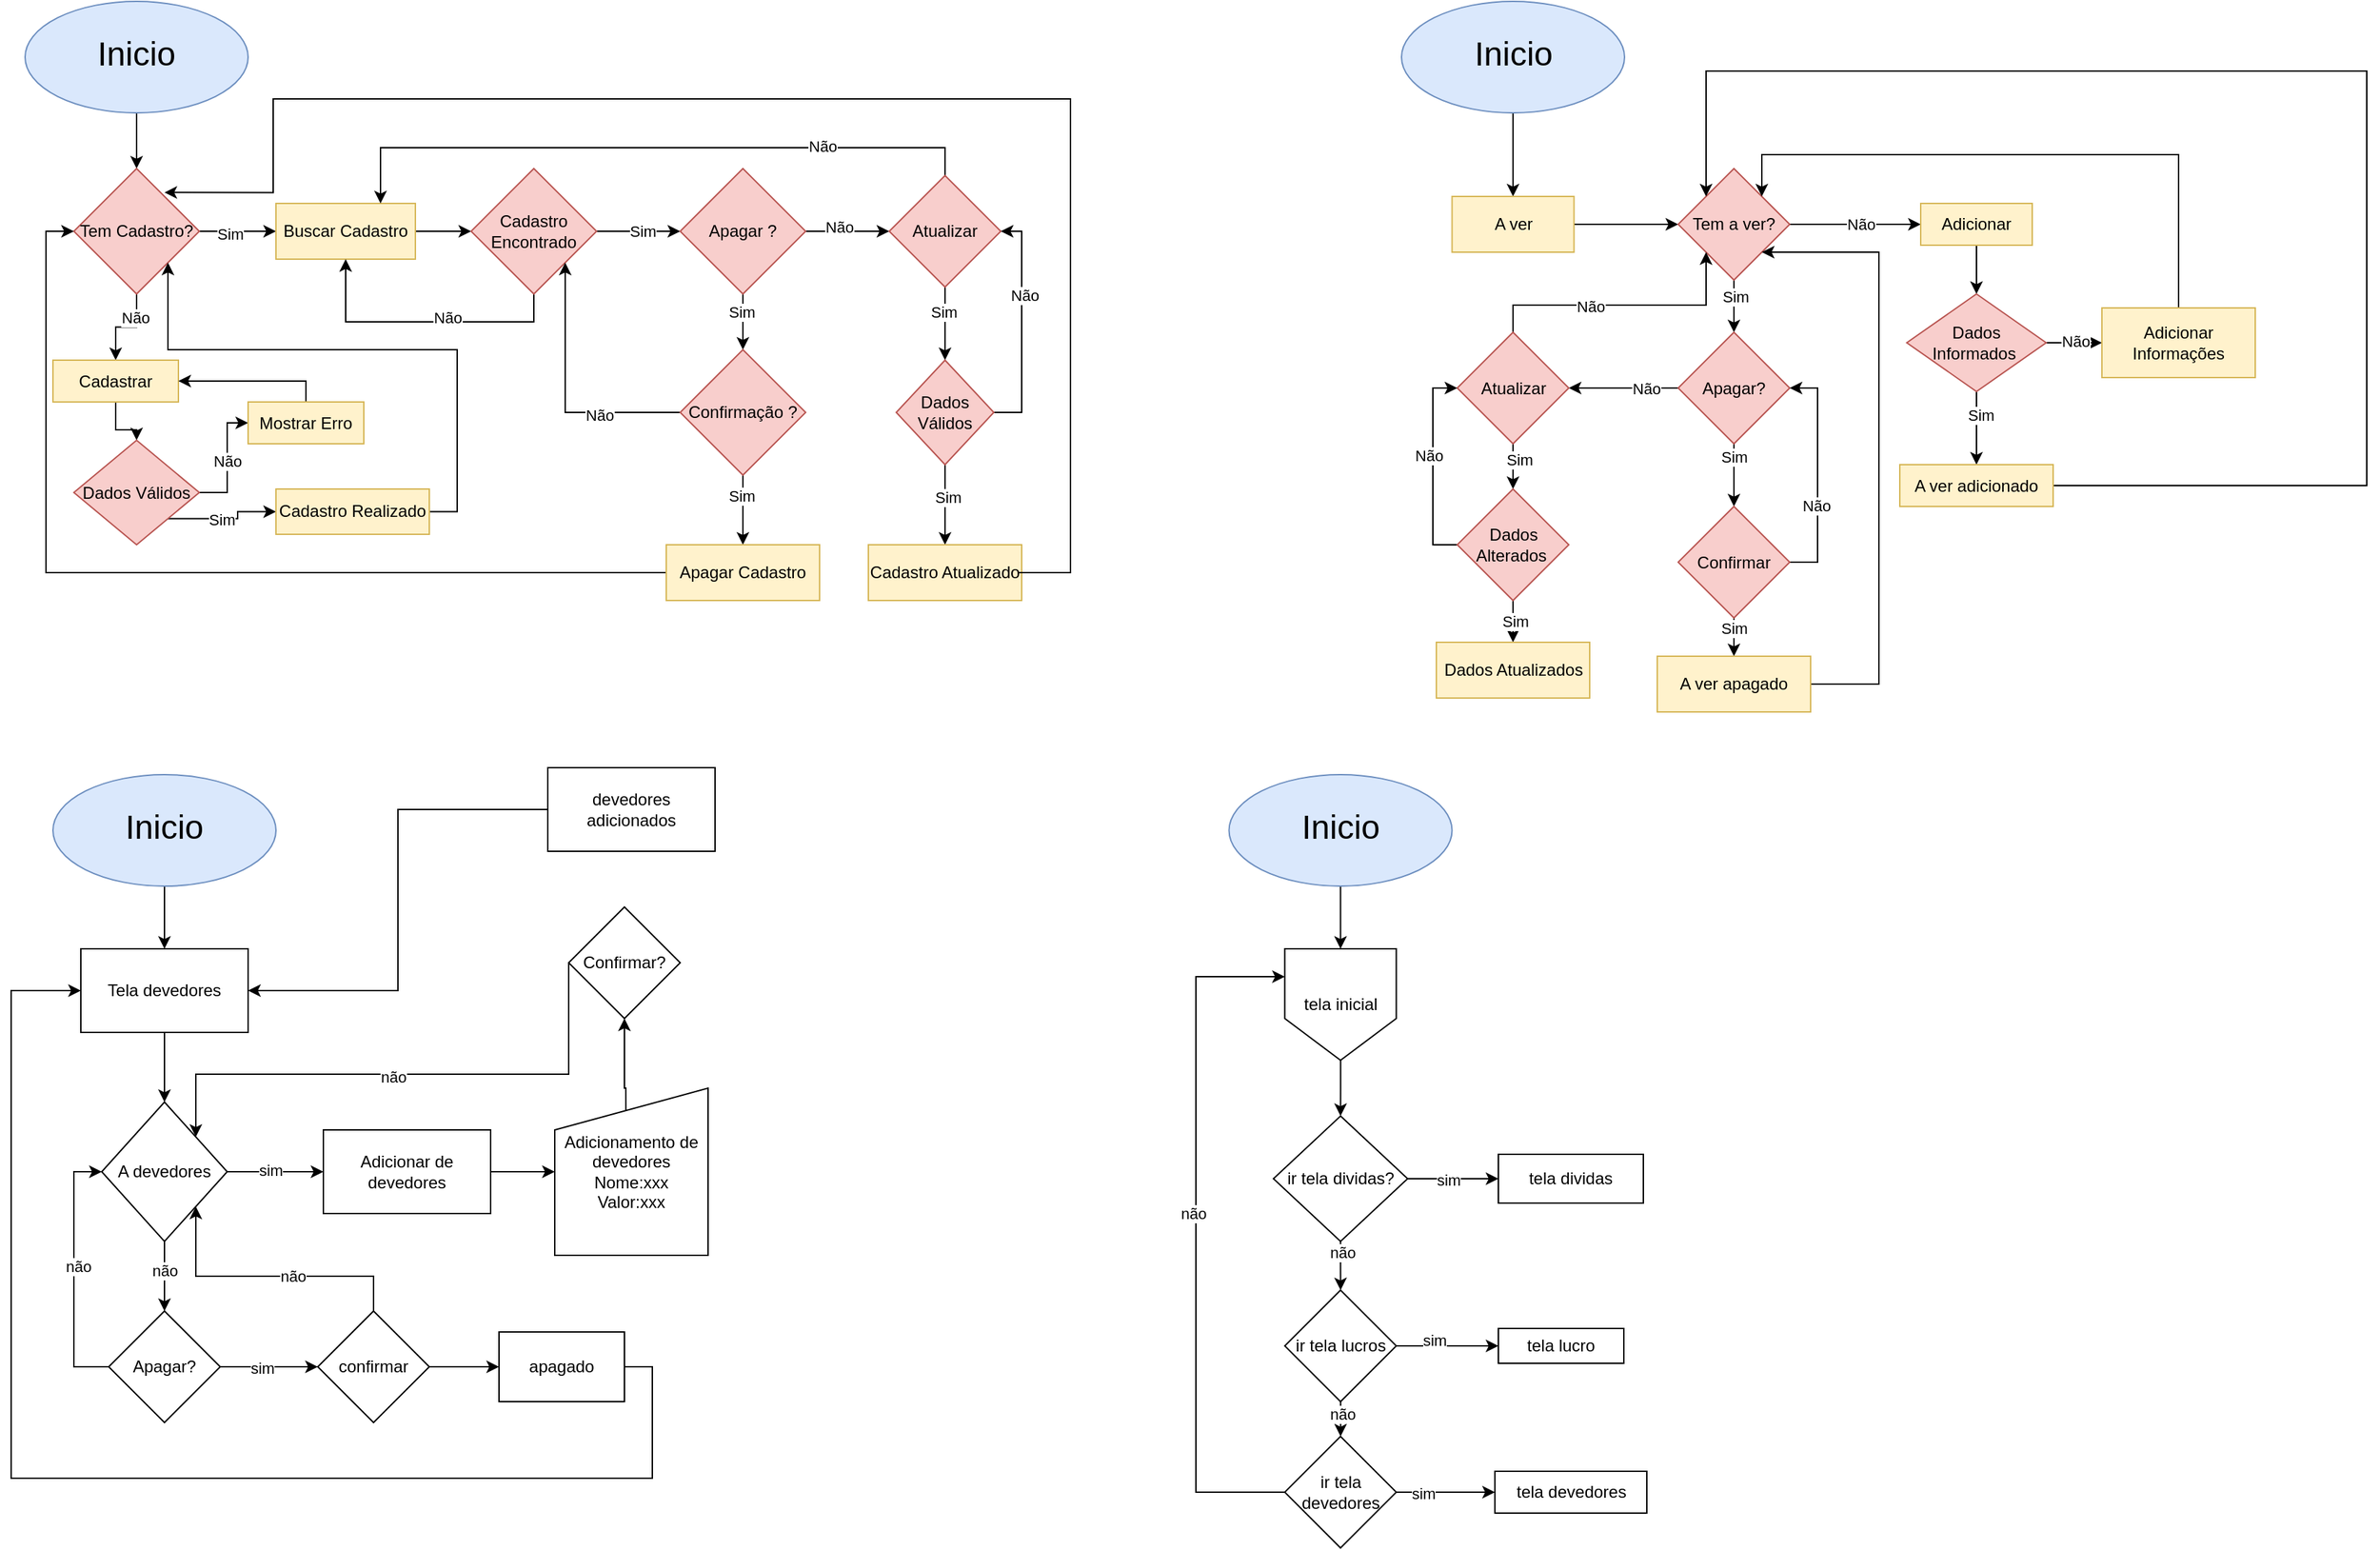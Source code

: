 <mxfile version="24.4.8" type="device">
  <diagram name="Página-1" id="eIcwM6y3nVCfFhU9Hw5B">
    <mxGraphModel dx="4097" dy="2234" grid="1" gridSize="10" guides="1" tooltips="1" connect="1" arrows="1" fold="1" page="1" pageScale="1" pageWidth="827" pageHeight="1169" math="0" shadow="0">
      <root>
        <mxCell id="0" />
        <mxCell id="1" parent="0" />
        <mxCell id="jbpUpNnj0OBjCdrGYFh4-3" style="edgeStyle=orthogonalEdgeStyle;rounded=0;orthogonalLoop=1;jettySize=auto;html=1;entryX=0.5;entryY=0;entryDx=0;entryDy=0;" parent="1" source="jbpUpNnj0OBjCdrGYFh4-1" target="jbpUpNnj0OBjCdrGYFh4-2" edge="1">
          <mxGeometry relative="1" as="geometry" />
        </mxCell>
        <mxCell id="jbpUpNnj0OBjCdrGYFh4-1" value="&lt;p style=&quot;line-height: 120%;&quot;&gt;&lt;font style=&quot;font-size: 24px;&quot;&gt;Inicio&lt;/font&gt;&lt;/p&gt;" style="ellipse;whiteSpace=wrap;html=1;fillColor=#dae8fc;strokeColor=#6c8ebf;" parent="1" vertex="1">
          <mxGeometry x="80" y="30" width="160" height="80" as="geometry" />
        </mxCell>
        <mxCell id="oIk4ae65bNm2ih2-KjFR-5" style="edgeStyle=orthogonalEdgeStyle;rounded=0;orthogonalLoop=1;jettySize=auto;html=1;entryX=0;entryY=0.5;entryDx=0;entryDy=0;" parent="1" source="jbpUpNnj0OBjCdrGYFh4-2" target="oIk4ae65bNm2ih2-KjFR-2" edge="1">
          <mxGeometry relative="1" as="geometry" />
        </mxCell>
        <mxCell id="oIk4ae65bNm2ih2-KjFR-45" value="Sim" style="edgeLabel;html=1;align=center;verticalAlign=middle;resizable=0;points=[];" parent="oIk4ae65bNm2ih2-KjFR-5" vertex="1" connectable="0">
          <mxGeometry x="-0.2" y="-2" relative="1" as="geometry">
            <mxPoint as="offset" />
          </mxGeometry>
        </mxCell>
        <mxCell id="oIk4ae65bNm2ih2-KjFR-63" style="edgeStyle=orthogonalEdgeStyle;rounded=0;orthogonalLoop=1;jettySize=auto;html=1;exitX=0.5;exitY=1;exitDx=0;exitDy=0;" parent="1" source="jbpUpNnj0OBjCdrGYFh4-2" target="oIk4ae65bNm2ih2-KjFR-41" edge="1">
          <mxGeometry relative="1" as="geometry" />
        </mxCell>
        <mxCell id="oIk4ae65bNm2ih2-KjFR-64" value="Não" style="edgeLabel;html=1;align=center;verticalAlign=middle;resizable=0;points=[];" parent="oIk4ae65bNm2ih2-KjFR-63" vertex="1" connectable="0">
          <mxGeometry x="-0.479" y="-1" relative="1" as="geometry">
            <mxPoint as="offset" />
          </mxGeometry>
        </mxCell>
        <mxCell id="jbpUpNnj0OBjCdrGYFh4-2" value="Tem Cadastro?" style="rhombus;whiteSpace=wrap;html=1;fillColor=#f8cecc;strokeColor=#b85450;" parent="1" vertex="1">
          <mxGeometry x="115" y="150" width="90" height="90" as="geometry" />
        </mxCell>
        <mxCell id="oIk4ae65bNm2ih2-KjFR-6" style="edgeStyle=orthogonalEdgeStyle;rounded=0;orthogonalLoop=1;jettySize=auto;html=1;exitX=1;exitY=0.5;exitDx=0;exitDy=0;entryX=0;entryY=0.5;entryDx=0;entryDy=0;" parent="1" source="oIk4ae65bNm2ih2-KjFR-2" target="oIk4ae65bNm2ih2-KjFR-4" edge="1">
          <mxGeometry relative="1" as="geometry" />
        </mxCell>
        <mxCell id="oIk4ae65bNm2ih2-KjFR-2" value="Buscar Cadastro" style="rounded=0;whiteSpace=wrap;html=1;fillColor=#fff2cc;strokeColor=#d6b656;" parent="1" vertex="1">
          <mxGeometry x="260" y="175" width="100" height="40" as="geometry" />
        </mxCell>
        <mxCell id="oIk4ae65bNm2ih2-KjFR-7" style="edgeStyle=orthogonalEdgeStyle;rounded=0;orthogonalLoop=1;jettySize=auto;html=1;exitX=0.5;exitY=1;exitDx=0;exitDy=0;entryX=0.5;entryY=1;entryDx=0;entryDy=0;" parent="1" source="oIk4ae65bNm2ih2-KjFR-4" target="oIk4ae65bNm2ih2-KjFR-2" edge="1">
          <mxGeometry relative="1" as="geometry" />
        </mxCell>
        <mxCell id="oIk4ae65bNm2ih2-KjFR-8" value="Não" style="edgeLabel;html=1;align=center;verticalAlign=middle;resizable=0;points=[];" parent="oIk4ae65bNm2ih2-KjFR-7" vertex="1" connectable="0">
          <mxGeometry x="-0.182" y="-3" relative="1" as="geometry">
            <mxPoint as="offset" />
          </mxGeometry>
        </mxCell>
        <mxCell id="oIk4ae65bNm2ih2-KjFR-10" style="edgeStyle=orthogonalEdgeStyle;rounded=0;orthogonalLoop=1;jettySize=auto;html=1;exitX=1;exitY=0.5;exitDx=0;exitDy=0;entryX=0;entryY=0.5;entryDx=0;entryDy=0;" parent="1" source="oIk4ae65bNm2ih2-KjFR-4" target="oIk4ae65bNm2ih2-KjFR-9" edge="1">
          <mxGeometry relative="1" as="geometry" />
        </mxCell>
        <mxCell id="oIk4ae65bNm2ih2-KjFR-11" value="Sim" style="edgeLabel;html=1;align=center;verticalAlign=middle;resizable=0;points=[];" parent="oIk4ae65bNm2ih2-KjFR-10" vertex="1" connectable="0">
          <mxGeometry x="0.087" relative="1" as="geometry">
            <mxPoint as="offset" />
          </mxGeometry>
        </mxCell>
        <mxCell id="oIk4ae65bNm2ih2-KjFR-4" value="Cadastro Encontrado" style="rhombus;whiteSpace=wrap;html=1;fillColor=#f8cecc;strokeColor=#b85450;" parent="1" vertex="1">
          <mxGeometry x="400" y="150" width="90" height="90" as="geometry" />
        </mxCell>
        <mxCell id="oIk4ae65bNm2ih2-KjFR-13" style="edgeStyle=orthogonalEdgeStyle;rounded=0;orthogonalLoop=1;jettySize=auto;html=1;exitX=0.5;exitY=1;exitDx=0;exitDy=0;entryX=0.5;entryY=0;entryDx=0;entryDy=0;" parent="1" source="oIk4ae65bNm2ih2-KjFR-9" target="oIk4ae65bNm2ih2-KjFR-12" edge="1">
          <mxGeometry relative="1" as="geometry" />
        </mxCell>
        <mxCell id="oIk4ae65bNm2ih2-KjFR-14" value="Sim" style="edgeLabel;html=1;align=center;verticalAlign=middle;resizable=0;points=[];" parent="oIk4ae65bNm2ih2-KjFR-13" vertex="1" connectable="0">
          <mxGeometry x="-0.379" y="-1" relative="1" as="geometry">
            <mxPoint as="offset" />
          </mxGeometry>
        </mxCell>
        <mxCell id="oIk4ae65bNm2ih2-KjFR-23" style="edgeStyle=orthogonalEdgeStyle;rounded=0;orthogonalLoop=1;jettySize=auto;html=1;exitX=1;exitY=0.5;exitDx=0;exitDy=0;entryX=0;entryY=0.5;entryDx=0;entryDy=0;" parent="1" source="oIk4ae65bNm2ih2-KjFR-9" target="oIk4ae65bNm2ih2-KjFR-22" edge="1">
          <mxGeometry relative="1" as="geometry" />
        </mxCell>
        <mxCell id="oIk4ae65bNm2ih2-KjFR-24" value="Não" style="edgeLabel;html=1;align=center;verticalAlign=middle;resizable=0;points=[];" parent="oIk4ae65bNm2ih2-KjFR-23" vertex="1" connectable="0">
          <mxGeometry x="-0.221" y="3" relative="1" as="geometry">
            <mxPoint as="offset" />
          </mxGeometry>
        </mxCell>
        <mxCell id="oIk4ae65bNm2ih2-KjFR-9" value="Apagar ?" style="rhombus;whiteSpace=wrap;html=1;fillColor=#f8cecc;strokeColor=#b85450;" parent="1" vertex="1">
          <mxGeometry x="550" y="150" width="90" height="90" as="geometry" />
        </mxCell>
        <mxCell id="oIk4ae65bNm2ih2-KjFR-18" style="edgeStyle=orthogonalEdgeStyle;rounded=0;orthogonalLoop=1;jettySize=auto;html=1;exitX=0.5;exitY=1;exitDx=0;exitDy=0;entryX=0.5;entryY=0;entryDx=0;entryDy=0;" parent="1" source="oIk4ae65bNm2ih2-KjFR-12" target="oIk4ae65bNm2ih2-KjFR-15" edge="1">
          <mxGeometry relative="1" as="geometry" />
        </mxCell>
        <mxCell id="oIk4ae65bNm2ih2-KjFR-19" value="Sim" style="edgeLabel;html=1;align=center;verticalAlign=middle;resizable=0;points=[];" parent="oIk4ae65bNm2ih2-KjFR-18" vertex="1" connectable="0">
          <mxGeometry x="-0.425" y="-1" relative="1" as="geometry">
            <mxPoint as="offset" />
          </mxGeometry>
        </mxCell>
        <mxCell id="oIk4ae65bNm2ih2-KjFR-47" style="edgeStyle=orthogonalEdgeStyle;rounded=0;orthogonalLoop=1;jettySize=auto;html=1;entryX=1;entryY=1;entryDx=0;entryDy=0;" parent="1" source="oIk4ae65bNm2ih2-KjFR-12" target="oIk4ae65bNm2ih2-KjFR-4" edge="1">
          <mxGeometry relative="1" as="geometry" />
        </mxCell>
        <mxCell id="oIk4ae65bNm2ih2-KjFR-48" value="Não" style="edgeLabel;html=1;align=center;verticalAlign=middle;resizable=0;points=[];" parent="oIk4ae65bNm2ih2-KjFR-47" vertex="1" connectable="0">
          <mxGeometry x="-0.385" y="2" relative="1" as="geometry">
            <mxPoint as="offset" />
          </mxGeometry>
        </mxCell>
        <mxCell id="oIk4ae65bNm2ih2-KjFR-12" value="Confirmação ?" style="rhombus;whiteSpace=wrap;html=1;fillColor=#f8cecc;strokeColor=#b85450;" parent="1" vertex="1">
          <mxGeometry x="550" y="280" width="90" height="90" as="geometry" />
        </mxCell>
        <mxCell id="oIk4ae65bNm2ih2-KjFR-20" style="edgeStyle=orthogonalEdgeStyle;rounded=0;orthogonalLoop=1;jettySize=auto;html=1;entryX=0;entryY=0.5;entryDx=0;entryDy=0;" parent="1" source="oIk4ae65bNm2ih2-KjFR-15" target="jbpUpNnj0OBjCdrGYFh4-2" edge="1">
          <mxGeometry relative="1" as="geometry" />
        </mxCell>
        <mxCell id="oIk4ae65bNm2ih2-KjFR-15" value="Apagar Cadastro" style="rounded=0;whiteSpace=wrap;html=1;fillColor=#fff2cc;strokeColor=#d6b656;" parent="1" vertex="1">
          <mxGeometry x="540" y="420" width="110" height="40" as="geometry" />
        </mxCell>
        <mxCell id="oIk4ae65bNm2ih2-KjFR-26" style="edgeStyle=orthogonalEdgeStyle;rounded=0;orthogonalLoop=1;jettySize=auto;html=1;entryX=0.5;entryY=0;entryDx=0;entryDy=0;" parent="1" source="oIk4ae65bNm2ih2-KjFR-22" target="oIk4ae65bNm2ih2-KjFR-25" edge="1">
          <mxGeometry relative="1" as="geometry" />
        </mxCell>
        <mxCell id="oIk4ae65bNm2ih2-KjFR-27" value="Sim" style="edgeLabel;html=1;align=center;verticalAlign=middle;resizable=0;points=[];" parent="oIk4ae65bNm2ih2-KjFR-26" vertex="1" connectable="0">
          <mxGeometry x="-0.329" y="-1" relative="1" as="geometry">
            <mxPoint as="offset" />
          </mxGeometry>
        </mxCell>
        <mxCell id="oIk4ae65bNm2ih2-KjFR-37" style="edgeStyle=orthogonalEdgeStyle;rounded=0;orthogonalLoop=1;jettySize=auto;html=1;exitX=0.5;exitY=0;exitDx=0;exitDy=0;entryX=0.75;entryY=0;entryDx=0;entryDy=0;" parent="1" source="oIk4ae65bNm2ih2-KjFR-22" target="oIk4ae65bNm2ih2-KjFR-2" edge="1">
          <mxGeometry relative="1" as="geometry" />
        </mxCell>
        <mxCell id="oIk4ae65bNm2ih2-KjFR-38" value="Não" style="edgeLabel;html=1;align=center;verticalAlign=middle;resizable=0;points=[];" parent="oIk4ae65bNm2ih2-KjFR-37" vertex="1" connectable="0">
          <mxGeometry x="-0.534" y="-1" relative="1" as="geometry">
            <mxPoint as="offset" />
          </mxGeometry>
        </mxCell>
        <mxCell id="oIk4ae65bNm2ih2-KjFR-22" value="Atualizar" style="rhombus;whiteSpace=wrap;html=1;fillColor=#f8cecc;strokeColor=#b85450;" parent="1" vertex="1">
          <mxGeometry x="700" y="155" width="80" height="80" as="geometry" />
        </mxCell>
        <mxCell id="oIk4ae65bNm2ih2-KjFR-35" style="edgeStyle=orthogonalEdgeStyle;rounded=0;orthogonalLoop=1;jettySize=auto;html=1;exitX=1;exitY=0.5;exitDx=0;exitDy=0;entryX=1;entryY=0.5;entryDx=0;entryDy=0;" parent="1" source="oIk4ae65bNm2ih2-KjFR-25" target="oIk4ae65bNm2ih2-KjFR-22" edge="1">
          <mxGeometry relative="1" as="geometry" />
        </mxCell>
        <mxCell id="oIk4ae65bNm2ih2-KjFR-36" value="Não" style="edgeLabel;html=1;align=center;verticalAlign=middle;resizable=0;points=[];" parent="oIk4ae65bNm2ih2-KjFR-35" vertex="1" connectable="0">
          <mxGeometry x="0.263" y="-2" relative="1" as="geometry">
            <mxPoint as="offset" />
          </mxGeometry>
        </mxCell>
        <mxCell id="oIk4ae65bNm2ih2-KjFR-39" style="edgeStyle=orthogonalEdgeStyle;rounded=0;orthogonalLoop=1;jettySize=auto;html=1;exitX=0.5;exitY=1;exitDx=0;exitDy=0;entryX=0.5;entryY=0;entryDx=0;entryDy=0;" parent="1" source="oIk4ae65bNm2ih2-KjFR-25" target="oIk4ae65bNm2ih2-KjFR-34" edge="1">
          <mxGeometry relative="1" as="geometry" />
        </mxCell>
        <mxCell id="oIk4ae65bNm2ih2-KjFR-40" value="Sim" style="edgeLabel;html=1;align=center;verticalAlign=middle;resizable=0;points=[];" parent="oIk4ae65bNm2ih2-KjFR-39" vertex="1" connectable="0">
          <mxGeometry x="-0.175" y="2" relative="1" as="geometry">
            <mxPoint as="offset" />
          </mxGeometry>
        </mxCell>
        <mxCell id="oIk4ae65bNm2ih2-KjFR-25" value="Dados Válidos" style="rhombus;whiteSpace=wrap;html=1;fillColor=#f8cecc;strokeColor=#b85450;" parent="1" vertex="1">
          <mxGeometry x="705" y="287.5" width="70" height="75" as="geometry" />
        </mxCell>
        <mxCell id="oIk4ae65bNm2ih2-KjFR-34" value="Cadastro Atualizado" style="rounded=0;whiteSpace=wrap;html=1;fillColor=#fff2cc;strokeColor=#d6b656;" parent="1" vertex="1">
          <mxGeometry x="685" y="420" width="110" height="40" as="geometry" />
        </mxCell>
        <mxCell id="oIk4ae65bNm2ih2-KjFR-53" style="edgeStyle=orthogonalEdgeStyle;rounded=0;orthogonalLoop=1;jettySize=auto;html=1;entryX=0.5;entryY=0;entryDx=0;entryDy=0;" parent="1" source="oIk4ae65bNm2ih2-KjFR-41" target="oIk4ae65bNm2ih2-KjFR-51" edge="1">
          <mxGeometry relative="1" as="geometry" />
        </mxCell>
        <mxCell id="oIk4ae65bNm2ih2-KjFR-41" value="Cadastrar" style="rounded=0;whiteSpace=wrap;html=1;fillColor=#fff2cc;strokeColor=#d6b656;" parent="1" vertex="1">
          <mxGeometry x="100" y="287.5" width="90" height="30" as="geometry" />
        </mxCell>
        <mxCell id="oIk4ae65bNm2ih2-KjFR-50" style="edgeStyle=orthogonalEdgeStyle;rounded=0;orthogonalLoop=1;jettySize=auto;html=1;entryX=0.749;entryY=0.191;entryDx=0;entryDy=0;entryPerimeter=0;" parent="1" edge="1">
          <mxGeometry relative="1" as="geometry">
            <mxPoint x="792.59" y="439.996" as="sourcePoint" />
            <mxPoint x="180.0" y="167.18" as="targetPoint" />
            <Array as="points">
              <mxPoint x="830" y="440" />
              <mxPoint x="830" y="100" />
              <mxPoint x="258" y="100" />
              <mxPoint x="258" y="167" />
            </Array>
          </mxGeometry>
        </mxCell>
        <mxCell id="oIk4ae65bNm2ih2-KjFR-54" style="edgeStyle=orthogonalEdgeStyle;rounded=0;orthogonalLoop=1;jettySize=auto;html=1;entryX=0;entryY=0.5;entryDx=0;entryDy=0;" parent="1" source="oIk4ae65bNm2ih2-KjFR-51" target="oIk4ae65bNm2ih2-KjFR-52" edge="1">
          <mxGeometry relative="1" as="geometry" />
        </mxCell>
        <mxCell id="oIk4ae65bNm2ih2-KjFR-57" value="Não" style="edgeLabel;html=1;align=center;verticalAlign=middle;resizable=0;points=[];" parent="oIk4ae65bNm2ih2-KjFR-54" vertex="1" connectable="0">
          <mxGeometry x="0.004" relative="1" as="geometry">
            <mxPoint as="offset" />
          </mxGeometry>
        </mxCell>
        <mxCell id="oIk4ae65bNm2ih2-KjFR-60" style="edgeStyle=orthogonalEdgeStyle;rounded=0;orthogonalLoop=1;jettySize=auto;html=1;exitX=1;exitY=1;exitDx=0;exitDy=0;entryX=0;entryY=0.5;entryDx=0;entryDy=0;" parent="1" source="oIk4ae65bNm2ih2-KjFR-51" target="oIk4ae65bNm2ih2-KjFR-58" edge="1">
          <mxGeometry relative="1" as="geometry" />
        </mxCell>
        <mxCell id="oIk4ae65bNm2ih2-KjFR-62" value="Sim" style="edgeLabel;html=1;align=center;verticalAlign=middle;resizable=0;points=[];" parent="oIk4ae65bNm2ih2-KjFR-60" vertex="1" connectable="0">
          <mxGeometry x="-0.078" relative="1" as="geometry">
            <mxPoint as="offset" />
          </mxGeometry>
        </mxCell>
        <mxCell id="oIk4ae65bNm2ih2-KjFR-51" value="Dados Válidos" style="rhombus;whiteSpace=wrap;html=1;fillColor=#f8cecc;strokeColor=#b85450;" parent="1" vertex="1">
          <mxGeometry x="115" y="345" width="90" height="75" as="geometry" />
        </mxCell>
        <mxCell id="oIk4ae65bNm2ih2-KjFR-55" style="edgeStyle=orthogonalEdgeStyle;rounded=0;orthogonalLoop=1;jettySize=auto;html=1;entryX=1;entryY=0.5;entryDx=0;entryDy=0;" parent="1" source="oIk4ae65bNm2ih2-KjFR-52" target="oIk4ae65bNm2ih2-KjFR-41" edge="1">
          <mxGeometry relative="1" as="geometry">
            <Array as="points">
              <mxPoint x="282" y="303" />
            </Array>
          </mxGeometry>
        </mxCell>
        <mxCell id="oIk4ae65bNm2ih2-KjFR-52" value="Mostrar Erro" style="rounded=0;whiteSpace=wrap;html=1;fillColor=#fff2cc;strokeColor=#d6b656;" parent="1" vertex="1">
          <mxGeometry x="240" y="317.5" width="83" height="30" as="geometry" />
        </mxCell>
        <mxCell id="oIk4ae65bNm2ih2-KjFR-61" style="edgeStyle=orthogonalEdgeStyle;rounded=0;orthogonalLoop=1;jettySize=auto;html=1;exitX=1;exitY=0.5;exitDx=0;exitDy=0;entryX=1;entryY=1;entryDx=0;entryDy=0;" parent="1" source="oIk4ae65bNm2ih2-KjFR-58" target="jbpUpNnj0OBjCdrGYFh4-2" edge="1">
          <mxGeometry relative="1" as="geometry">
            <Array as="points">
              <mxPoint x="390" y="396" />
              <mxPoint x="390" y="280" />
              <mxPoint x="183" y="280" />
            </Array>
          </mxGeometry>
        </mxCell>
        <mxCell id="oIk4ae65bNm2ih2-KjFR-58" value="Cadastro Realizado" style="rounded=0;whiteSpace=wrap;html=1;fillColor=#fff2cc;strokeColor=#d6b656;" parent="1" vertex="1">
          <mxGeometry x="260" y="380" width="110" height="32.5" as="geometry" />
        </mxCell>
        <mxCell id="oIk4ae65bNm2ih2-KjFR-67" style="edgeStyle=orthogonalEdgeStyle;rounded=0;orthogonalLoop=1;jettySize=auto;html=1;entryX=0.5;entryY=0;entryDx=0;entryDy=0;" parent="1" source="oIk4ae65bNm2ih2-KjFR-65" target="oIk4ae65bNm2ih2-KjFR-141" edge="1">
          <mxGeometry relative="1" as="geometry">
            <mxPoint x="1147.5" y="140" as="targetPoint" />
          </mxGeometry>
        </mxCell>
        <mxCell id="oIk4ae65bNm2ih2-KjFR-65" value="&lt;p style=&quot;line-height: 120%;&quot;&gt;&lt;font style=&quot;font-size: 24px;&quot;&gt;Inicio&lt;/font&gt;&lt;/p&gt;" style="ellipse;whiteSpace=wrap;html=1;fillColor=#dae8fc;strokeColor=#6c8ebf;" parent="1" vertex="1">
          <mxGeometry x="1067.5" y="30" width="160" height="80" as="geometry" />
        </mxCell>
        <mxCell id="oIk4ae65bNm2ih2-KjFR-105" style="edgeStyle=orthogonalEdgeStyle;rounded=0;orthogonalLoop=1;jettySize=auto;html=1;exitX=1;exitY=0.5;exitDx=0;exitDy=0;entryX=0;entryY=0.5;entryDx=0;entryDy=0;" parent="1" source="oIk4ae65bNm2ih2-KjFR-141" target="oIk4ae65bNm2ih2-KjFR-104" edge="1">
          <mxGeometry relative="1" as="geometry">
            <mxPoint x="1195" y="190" as="sourcePoint" />
          </mxGeometry>
        </mxCell>
        <mxCell id="oIk4ae65bNm2ih2-KjFR-77" style="edgeStyle=orthogonalEdgeStyle;rounded=0;orthogonalLoop=1;jettySize=auto;html=1;exitX=0.5;exitY=1;exitDx=0;exitDy=0;entryX=0.5;entryY=0;entryDx=0;entryDy=0;" parent="1" edge="1">
          <mxGeometry relative="1" as="geometry">
            <mxPoint x="1306" y="235.0" as="sourcePoint" />
          </mxGeometry>
        </mxCell>
        <mxCell id="oIk4ae65bNm2ih2-KjFR-83" style="edgeStyle=orthogonalEdgeStyle;rounded=0;orthogonalLoop=1;jettySize=auto;html=1;exitX=0.5;exitY=1;exitDx=0;exitDy=0;entryX=0.5;entryY=0;entryDx=0;entryDy=0;" parent="1" edge="1">
          <mxGeometry relative="1" as="geometry">
            <mxPoint x="1306" y="365.0" as="sourcePoint" />
          </mxGeometry>
        </mxCell>
        <mxCell id="oIk4ae65bNm2ih2-KjFR-100" style="edgeStyle=orthogonalEdgeStyle;rounded=0;orthogonalLoop=1;jettySize=auto;html=1;entryX=0;entryY=0.5;entryDx=0;entryDy=0;" parent="1" edge="1">
          <mxGeometry relative="1" as="geometry">
            <mxPoint x="1490" y="105" as="targetPoint" />
          </mxGeometry>
        </mxCell>
        <mxCell id="oIk4ae65bNm2ih2-KjFR-107" style="edgeStyle=orthogonalEdgeStyle;rounded=0;orthogonalLoop=1;jettySize=auto;html=1;entryX=0;entryY=0.5;entryDx=0;entryDy=0;" parent="1" source="oIk4ae65bNm2ih2-KjFR-104" target="oIk4ae65bNm2ih2-KjFR-110" edge="1">
          <mxGeometry relative="1" as="geometry">
            <mxPoint x="1480" y="70" as="targetPoint" />
          </mxGeometry>
        </mxCell>
        <mxCell id="oIk4ae65bNm2ih2-KjFR-108" value="Não" style="edgeLabel;html=1;align=center;verticalAlign=middle;resizable=0;points=[];" parent="oIk4ae65bNm2ih2-KjFR-107" vertex="1" connectable="0">
          <mxGeometry x="0.086" relative="1" as="geometry">
            <mxPoint as="offset" />
          </mxGeometry>
        </mxCell>
        <mxCell id="oIk4ae65bNm2ih2-KjFR-115" style="edgeStyle=orthogonalEdgeStyle;rounded=0;orthogonalLoop=1;jettySize=auto;html=1;entryX=0.5;entryY=0;entryDx=0;entryDy=0;" parent="1" source="oIk4ae65bNm2ih2-KjFR-104" target="oIk4ae65bNm2ih2-KjFR-114" edge="1">
          <mxGeometry relative="1" as="geometry" />
        </mxCell>
        <mxCell id="oIk4ae65bNm2ih2-KjFR-116" value="Sim" style="edgeLabel;html=1;align=center;verticalAlign=middle;resizable=0;points=[];" parent="oIk4ae65bNm2ih2-KjFR-115" vertex="1" connectable="0">
          <mxGeometry x="-0.442" y="1" relative="1" as="geometry">
            <mxPoint as="offset" />
          </mxGeometry>
        </mxCell>
        <mxCell id="oIk4ae65bNm2ih2-KjFR-104" value="Tem a ver?" style="rhombus;whiteSpace=wrap;html=1;fillColor=#f8cecc;strokeColor=#b85450;" parent="1" vertex="1">
          <mxGeometry x="1266" y="150" width="80" height="80" as="geometry" />
        </mxCell>
        <mxCell id="oIk4ae65bNm2ih2-KjFR-138" style="edgeStyle=orthogonalEdgeStyle;rounded=0;orthogonalLoop=1;jettySize=auto;html=1;entryX=0.5;entryY=0;entryDx=0;entryDy=0;" parent="1" source="oIk4ae65bNm2ih2-KjFR-110" target="oIk4ae65bNm2ih2-KjFR-137" edge="1">
          <mxGeometry relative="1" as="geometry" />
        </mxCell>
        <mxCell id="oIk4ae65bNm2ih2-KjFR-110" value="Adicionar" style="rounded=0;whiteSpace=wrap;html=1;fillColor=#fff2cc;strokeColor=#d6b656;" parent="1" vertex="1">
          <mxGeometry x="1440" y="175" width="80" height="30" as="geometry" />
        </mxCell>
        <mxCell id="oIk4ae65bNm2ih2-KjFR-120" style="edgeStyle=orthogonalEdgeStyle;rounded=0;orthogonalLoop=1;jettySize=auto;html=1;entryX=0.5;entryY=0;entryDx=0;entryDy=0;" parent="1" source="oIk4ae65bNm2ih2-KjFR-114" target="oIk4ae65bNm2ih2-KjFR-119" edge="1">
          <mxGeometry relative="1" as="geometry" />
        </mxCell>
        <mxCell id="oIk4ae65bNm2ih2-KjFR-152" value="Sim" style="edgeLabel;html=1;align=center;verticalAlign=middle;resizable=0;points=[];" parent="oIk4ae65bNm2ih2-KjFR-120" vertex="1" connectable="0">
          <mxGeometry x="-0.61" relative="1" as="geometry">
            <mxPoint as="offset" />
          </mxGeometry>
        </mxCell>
        <mxCell id="oIk4ae65bNm2ih2-KjFR-123" style="edgeStyle=orthogonalEdgeStyle;rounded=0;orthogonalLoop=1;jettySize=auto;html=1;entryX=1;entryY=0.5;entryDx=0;entryDy=0;" parent="1" source="oIk4ae65bNm2ih2-KjFR-114" target="oIk4ae65bNm2ih2-KjFR-122" edge="1">
          <mxGeometry relative="1" as="geometry" />
        </mxCell>
        <mxCell id="oIk4ae65bNm2ih2-KjFR-124" value="Não" style="edgeLabel;html=1;align=center;verticalAlign=middle;resizable=0;points=[];" parent="oIk4ae65bNm2ih2-KjFR-123" vertex="1" connectable="0">
          <mxGeometry x="-0.408" relative="1" as="geometry">
            <mxPoint as="offset" />
          </mxGeometry>
        </mxCell>
        <mxCell id="oIk4ae65bNm2ih2-KjFR-114" value="Apagar?" style="rhombus;whiteSpace=wrap;html=1;fillColor=#f8cecc;strokeColor=#b85450;" parent="1" vertex="1">
          <mxGeometry x="1266" y="267.5" width="80" height="80" as="geometry" />
        </mxCell>
        <mxCell id="oIk4ae65bNm2ih2-KjFR-154" style="edgeStyle=orthogonalEdgeStyle;rounded=0;orthogonalLoop=1;jettySize=auto;html=1;entryX=0.5;entryY=0;entryDx=0;entryDy=0;" parent="1" source="oIk4ae65bNm2ih2-KjFR-119" target="oIk4ae65bNm2ih2-KjFR-153" edge="1">
          <mxGeometry relative="1" as="geometry" />
        </mxCell>
        <mxCell id="oIk4ae65bNm2ih2-KjFR-155" value="Sim" style="edgeLabel;html=1;align=center;verticalAlign=middle;resizable=0;points=[];" parent="oIk4ae65bNm2ih2-KjFR-154" vertex="1" connectable="0">
          <mxGeometry x="-0.718" relative="1" as="geometry">
            <mxPoint as="offset" />
          </mxGeometry>
        </mxCell>
        <mxCell id="oIk4ae65bNm2ih2-KjFR-156" style="edgeStyle=orthogonalEdgeStyle;rounded=0;orthogonalLoop=1;jettySize=auto;html=1;entryX=1;entryY=0.5;entryDx=0;entryDy=0;" parent="1" source="oIk4ae65bNm2ih2-KjFR-119" target="oIk4ae65bNm2ih2-KjFR-114" edge="1">
          <mxGeometry relative="1" as="geometry">
            <Array as="points">
              <mxPoint x="1366" y="433" />
              <mxPoint x="1366" y="308" />
            </Array>
          </mxGeometry>
        </mxCell>
        <mxCell id="oIk4ae65bNm2ih2-KjFR-157" value="Não" style="edgeLabel;html=1;align=center;verticalAlign=middle;resizable=0;points=[];" parent="oIk4ae65bNm2ih2-KjFR-156" vertex="1" connectable="0">
          <mxGeometry x="-0.263" y="1" relative="1" as="geometry">
            <mxPoint as="offset" />
          </mxGeometry>
        </mxCell>
        <mxCell id="oIk4ae65bNm2ih2-KjFR-119" value="Confirmar" style="rhombus;whiteSpace=wrap;html=1;fillColor=#f8cecc;strokeColor=#b85450;" parent="1" vertex="1">
          <mxGeometry x="1266" y="392.5" width="80" height="80" as="geometry" />
        </mxCell>
        <mxCell id="oIk4ae65bNm2ih2-KjFR-128" style="edgeStyle=orthogonalEdgeStyle;rounded=0;orthogonalLoop=1;jettySize=auto;html=1;entryX=0.5;entryY=0;entryDx=0;entryDy=0;" parent="1" source="oIk4ae65bNm2ih2-KjFR-122" target="oIk4ae65bNm2ih2-KjFR-127" edge="1">
          <mxGeometry relative="1" as="geometry" />
        </mxCell>
        <mxCell id="oIk4ae65bNm2ih2-KjFR-129" value="Sim" style="edgeLabel;html=1;align=center;verticalAlign=middle;resizable=0;points=[];" parent="oIk4ae65bNm2ih2-KjFR-128" vertex="1" connectable="0">
          <mxGeometry x="-0.525" y="4" relative="1" as="geometry">
            <mxPoint as="offset" />
          </mxGeometry>
        </mxCell>
        <mxCell id="oIk4ae65bNm2ih2-KjFR-130" style="edgeStyle=orthogonalEdgeStyle;rounded=0;orthogonalLoop=1;jettySize=auto;html=1;exitX=0.5;exitY=0;exitDx=0;exitDy=0;entryX=0;entryY=1;entryDx=0;entryDy=0;" parent="1" source="oIk4ae65bNm2ih2-KjFR-122" target="oIk4ae65bNm2ih2-KjFR-104" edge="1">
          <mxGeometry relative="1" as="geometry">
            <Array as="points">
              <mxPoint x="1148" y="248" />
              <mxPoint x="1286" y="248" />
            </Array>
          </mxGeometry>
        </mxCell>
        <mxCell id="oIk4ae65bNm2ih2-KjFR-131" value="Não" style="edgeLabel;html=1;align=center;verticalAlign=middle;resizable=0;points=[];" parent="oIk4ae65bNm2ih2-KjFR-130" vertex="1" connectable="0">
          <mxGeometry x="-0.239" y="-1" relative="1" as="geometry">
            <mxPoint as="offset" />
          </mxGeometry>
        </mxCell>
        <mxCell id="oIk4ae65bNm2ih2-KjFR-122" value="Atualizar" style="rhombus;whiteSpace=wrap;html=1;fillColor=#f8cecc;strokeColor=#b85450;" parent="1" vertex="1">
          <mxGeometry x="1107.5" y="267.5" width="80" height="80" as="geometry" />
        </mxCell>
        <mxCell id="oIk4ae65bNm2ih2-KjFR-133" style="edgeStyle=orthogonalEdgeStyle;rounded=0;orthogonalLoop=1;jettySize=auto;html=1;entryX=0.5;entryY=0;entryDx=0;entryDy=0;" parent="1" source="oIk4ae65bNm2ih2-KjFR-127" target="oIk4ae65bNm2ih2-KjFR-132" edge="1">
          <mxGeometry relative="1" as="geometry" />
        </mxCell>
        <mxCell id="oIk4ae65bNm2ih2-KjFR-134" value="Sim" style="edgeLabel;html=1;align=center;verticalAlign=middle;resizable=0;points=[];" parent="oIk4ae65bNm2ih2-KjFR-133" vertex="1" connectable="0">
          <mxGeometry x="-0.402" y="1" relative="1" as="geometry">
            <mxPoint as="offset" />
          </mxGeometry>
        </mxCell>
        <mxCell id="oIk4ae65bNm2ih2-KjFR-135" style="edgeStyle=orthogonalEdgeStyle;rounded=0;orthogonalLoop=1;jettySize=auto;html=1;entryX=0;entryY=0.5;entryDx=0;entryDy=0;" parent="1" source="oIk4ae65bNm2ih2-KjFR-127" target="oIk4ae65bNm2ih2-KjFR-122" edge="1">
          <mxGeometry relative="1" as="geometry">
            <Array as="points">
              <mxPoint x="1090" y="420.0" />
              <mxPoint x="1090" y="307" />
            </Array>
          </mxGeometry>
        </mxCell>
        <mxCell id="oIk4ae65bNm2ih2-KjFR-136" value="Não" style="edgeLabel;html=1;align=center;verticalAlign=middle;resizable=0;points=[];" parent="oIk4ae65bNm2ih2-KjFR-135" vertex="1" connectable="0">
          <mxGeometry x="0.11" y="3" relative="1" as="geometry">
            <mxPoint as="offset" />
          </mxGeometry>
        </mxCell>
        <mxCell id="oIk4ae65bNm2ih2-KjFR-127" value="Dados Alterados&amp;nbsp;" style="rhombus;whiteSpace=wrap;html=1;fillColor=#f8cecc;strokeColor=#b85450;" parent="1" vertex="1">
          <mxGeometry x="1107.5" y="380" width="80" height="80" as="geometry" />
        </mxCell>
        <mxCell id="oIk4ae65bNm2ih2-KjFR-132" value="Dados Atualizados" style="rounded=0;whiteSpace=wrap;html=1;fillColor=#fff2cc;strokeColor=#d6b656;" parent="1" vertex="1">
          <mxGeometry x="1092.5" y="490" width="110" height="40" as="geometry" />
        </mxCell>
        <mxCell id="oIk4ae65bNm2ih2-KjFR-143" style="edgeStyle=orthogonalEdgeStyle;rounded=0;orthogonalLoop=1;jettySize=auto;html=1;exitX=0.5;exitY=1;exitDx=0;exitDy=0;entryX=0.5;entryY=0;entryDx=0;entryDy=0;" parent="1" source="oIk4ae65bNm2ih2-KjFR-137" target="oIk4ae65bNm2ih2-KjFR-142" edge="1">
          <mxGeometry relative="1" as="geometry" />
        </mxCell>
        <mxCell id="oIk4ae65bNm2ih2-KjFR-144" value="Sim" style="edgeLabel;html=1;align=center;verticalAlign=middle;resizable=0;points=[];" parent="oIk4ae65bNm2ih2-KjFR-143" vertex="1" connectable="0">
          <mxGeometry x="-0.345" y="3" relative="1" as="geometry">
            <mxPoint as="offset" />
          </mxGeometry>
        </mxCell>
        <mxCell id="oIk4ae65bNm2ih2-KjFR-146" style="edgeStyle=orthogonalEdgeStyle;rounded=0;orthogonalLoop=1;jettySize=auto;html=1;exitX=1;exitY=0.5;exitDx=0;exitDy=0;entryX=0;entryY=0.5;entryDx=0;entryDy=0;" parent="1" source="oIk4ae65bNm2ih2-KjFR-137" target="oIk4ae65bNm2ih2-KjFR-145" edge="1">
          <mxGeometry relative="1" as="geometry" />
        </mxCell>
        <mxCell id="oIk4ae65bNm2ih2-KjFR-150" value="Não" style="edgeLabel;html=1;align=center;verticalAlign=middle;resizable=0;points=[];" parent="oIk4ae65bNm2ih2-KjFR-146" vertex="1" connectable="0">
          <mxGeometry x="0.041" y="1" relative="1" as="geometry">
            <mxPoint as="offset" />
          </mxGeometry>
        </mxCell>
        <mxCell id="oIk4ae65bNm2ih2-KjFR-137" value="Dados Informados&amp;nbsp;" style="rhombus;whiteSpace=wrap;html=1;fillColor=#f8cecc;strokeColor=#b85450;" parent="1" vertex="1">
          <mxGeometry x="1430" y="240" width="100" height="70" as="geometry" />
        </mxCell>
        <mxCell id="oIk4ae65bNm2ih2-KjFR-141" value="A ver" style="rounded=0;whiteSpace=wrap;html=1;fillColor=#fff2cc;strokeColor=#d6b656;" parent="1" vertex="1">
          <mxGeometry x="1103.75" y="170" width="87.5" height="40" as="geometry" />
        </mxCell>
        <mxCell id="oIk4ae65bNm2ih2-KjFR-151" style="edgeStyle=orthogonalEdgeStyle;rounded=0;orthogonalLoop=1;jettySize=auto;html=1;entryX=0;entryY=0;entryDx=0;entryDy=0;" parent="1" source="oIk4ae65bNm2ih2-KjFR-142" target="oIk4ae65bNm2ih2-KjFR-104" edge="1">
          <mxGeometry relative="1" as="geometry">
            <Array as="points">
              <mxPoint x="1760" y="378" />
              <mxPoint x="1760" y="80" />
              <mxPoint x="1286" y="80" />
            </Array>
          </mxGeometry>
        </mxCell>
        <mxCell id="oIk4ae65bNm2ih2-KjFR-142" value="A ver adicionado" style="rounded=0;whiteSpace=wrap;html=1;fillColor=#fff2cc;strokeColor=#d6b656;" parent="1" vertex="1">
          <mxGeometry x="1425" y="362.5" width="110" height="30" as="geometry" />
        </mxCell>
        <mxCell id="oIk4ae65bNm2ih2-KjFR-148" style="edgeStyle=orthogonalEdgeStyle;rounded=0;orthogonalLoop=1;jettySize=auto;html=1;entryX=1;entryY=0;entryDx=0;entryDy=0;" parent="1" source="oIk4ae65bNm2ih2-KjFR-145" target="oIk4ae65bNm2ih2-KjFR-104" edge="1">
          <mxGeometry relative="1" as="geometry">
            <Array as="points">
              <mxPoint x="1625" y="140" />
              <mxPoint x="1326" y="140" />
            </Array>
          </mxGeometry>
        </mxCell>
        <mxCell id="oIk4ae65bNm2ih2-KjFR-145" value="Adicionar Informações" style="rounded=0;whiteSpace=wrap;html=1;fillColor=#fff2cc;strokeColor=#d6b656;" parent="1" vertex="1">
          <mxGeometry x="1570" y="250" width="110" height="50" as="geometry" />
        </mxCell>
        <mxCell id="oIk4ae65bNm2ih2-KjFR-158" style="edgeStyle=orthogonalEdgeStyle;rounded=0;orthogonalLoop=1;jettySize=auto;html=1;entryX=1;entryY=1;entryDx=0;entryDy=0;" parent="1" source="oIk4ae65bNm2ih2-KjFR-153" target="oIk4ae65bNm2ih2-KjFR-104" edge="1">
          <mxGeometry relative="1" as="geometry">
            <Array as="points">
              <mxPoint x="1410" y="520" />
              <mxPoint x="1410" y="210" />
            </Array>
          </mxGeometry>
        </mxCell>
        <mxCell id="oIk4ae65bNm2ih2-KjFR-153" value="A ver apagado" style="rounded=0;whiteSpace=wrap;html=1;fillColor=#fff2cc;strokeColor=#d6b656;" parent="1" vertex="1">
          <mxGeometry x="1251" y="500" width="110" height="40" as="geometry" />
        </mxCell>
        <mxCell id="rvy0yr314sLFaR9owm3_-2" style="edgeStyle=orthogonalEdgeStyle;rounded=0;orthogonalLoop=1;jettySize=auto;html=1;exitX=0.5;exitY=1;exitDx=0;exitDy=0;entryX=0.5;entryY=0;entryDx=0;entryDy=0;" edge="1" parent="1" source="oIk4ae65bNm2ih2-KjFR-159" target="rvy0yr314sLFaR9owm3_-1">
          <mxGeometry relative="1" as="geometry" />
        </mxCell>
        <mxCell id="oIk4ae65bNm2ih2-KjFR-159" value="&lt;p style=&quot;line-height: 120%;&quot;&gt;&lt;font style=&quot;font-size: 24px;&quot;&gt;Inicio&lt;/font&gt;&lt;/p&gt;" style="ellipse;whiteSpace=wrap;html=1;fillColor=#dae8fc;strokeColor=#6c8ebf;" parent="1" vertex="1">
          <mxGeometry x="100" y="585" width="160" height="80" as="geometry" />
        </mxCell>
        <mxCell id="rvy0yr314sLFaR9owm3_-4" style="edgeStyle=orthogonalEdgeStyle;rounded=0;orthogonalLoop=1;jettySize=auto;html=1;exitX=0.5;exitY=1;exitDx=0;exitDy=0;entryX=0.5;entryY=0;entryDx=0;entryDy=0;" edge="1" parent="1" source="rvy0yr314sLFaR9owm3_-1" target="rvy0yr314sLFaR9owm3_-3">
          <mxGeometry relative="1" as="geometry" />
        </mxCell>
        <mxCell id="rvy0yr314sLFaR9owm3_-1" value="Tela devedores" style="rounded=0;whiteSpace=wrap;html=1;" vertex="1" parent="1">
          <mxGeometry x="120" y="710" width="120" height="60" as="geometry" />
        </mxCell>
        <mxCell id="rvy0yr314sLFaR9owm3_-6" style="edgeStyle=orthogonalEdgeStyle;rounded=0;orthogonalLoop=1;jettySize=auto;html=1;exitX=0.5;exitY=1;exitDx=0;exitDy=0;entryX=0.5;entryY=0;entryDx=0;entryDy=0;" edge="1" parent="1" source="rvy0yr314sLFaR9owm3_-3" target="rvy0yr314sLFaR9owm3_-5">
          <mxGeometry relative="1" as="geometry" />
        </mxCell>
        <mxCell id="rvy0yr314sLFaR9owm3_-7" value="não" style="edgeLabel;html=1;align=center;verticalAlign=middle;resizable=0;points=[];" vertex="1" connectable="0" parent="rvy0yr314sLFaR9owm3_-6">
          <mxGeometry x="-0.16" relative="1" as="geometry">
            <mxPoint as="offset" />
          </mxGeometry>
        </mxCell>
        <mxCell id="rvy0yr314sLFaR9owm3_-11" style="edgeStyle=orthogonalEdgeStyle;rounded=0;orthogonalLoop=1;jettySize=auto;html=1;exitX=1;exitY=0.5;exitDx=0;exitDy=0;entryX=0;entryY=0.5;entryDx=0;entryDy=0;" edge="1" parent="1" source="rvy0yr314sLFaR9owm3_-3" target="rvy0yr314sLFaR9owm3_-10">
          <mxGeometry relative="1" as="geometry" />
        </mxCell>
        <mxCell id="rvy0yr314sLFaR9owm3_-12" value="sim" style="edgeLabel;html=1;align=center;verticalAlign=middle;resizable=0;points=[];" vertex="1" connectable="0" parent="rvy0yr314sLFaR9owm3_-11">
          <mxGeometry x="-0.101" y="1" relative="1" as="geometry">
            <mxPoint as="offset" />
          </mxGeometry>
        </mxCell>
        <mxCell id="rvy0yr314sLFaR9owm3_-3" value="A devedores" style="rhombus;whiteSpace=wrap;html=1;" vertex="1" parent="1">
          <mxGeometry x="135" y="820" width="90" height="100" as="geometry" />
        </mxCell>
        <mxCell id="rvy0yr314sLFaR9owm3_-8" style="edgeStyle=orthogonalEdgeStyle;rounded=0;orthogonalLoop=1;jettySize=auto;html=1;exitX=0;exitY=0.5;exitDx=0;exitDy=0;entryX=0;entryY=0.5;entryDx=0;entryDy=0;" edge="1" parent="1" source="rvy0yr314sLFaR9owm3_-5" target="rvy0yr314sLFaR9owm3_-3">
          <mxGeometry relative="1" as="geometry" />
        </mxCell>
        <mxCell id="rvy0yr314sLFaR9owm3_-9" value="não" style="edgeLabel;html=1;align=center;verticalAlign=middle;resizable=0;points=[];" vertex="1" connectable="0" parent="rvy0yr314sLFaR9owm3_-8">
          <mxGeometry x="0.049" y="-3" relative="1" as="geometry">
            <mxPoint as="offset" />
          </mxGeometry>
        </mxCell>
        <mxCell id="rvy0yr314sLFaR9owm3_-14" style="edgeStyle=orthogonalEdgeStyle;rounded=0;orthogonalLoop=1;jettySize=auto;html=1;exitX=1;exitY=0.5;exitDx=0;exitDy=0;entryX=0;entryY=0.5;entryDx=0;entryDy=0;" edge="1" parent="1" source="rvy0yr314sLFaR9owm3_-5" target="rvy0yr314sLFaR9owm3_-13">
          <mxGeometry relative="1" as="geometry" />
        </mxCell>
        <mxCell id="rvy0yr314sLFaR9owm3_-15" value="sim" style="edgeLabel;html=1;align=center;verticalAlign=middle;resizable=0;points=[];" vertex="1" connectable="0" parent="rvy0yr314sLFaR9owm3_-14">
          <mxGeometry x="-0.143" y="-1" relative="1" as="geometry">
            <mxPoint as="offset" />
          </mxGeometry>
        </mxCell>
        <mxCell id="rvy0yr314sLFaR9owm3_-5" value="Apagar?" style="rhombus;whiteSpace=wrap;html=1;" vertex="1" parent="1">
          <mxGeometry x="140" y="970" width="80" height="80" as="geometry" />
        </mxCell>
        <mxCell id="rvy0yr314sLFaR9owm3_-23" style="edgeStyle=orthogonalEdgeStyle;rounded=0;orthogonalLoop=1;jettySize=auto;html=1;exitX=1;exitY=0.5;exitDx=0;exitDy=0;entryX=0;entryY=0.5;entryDx=0;entryDy=0;" edge="1" parent="1" source="rvy0yr314sLFaR9owm3_-10" target="rvy0yr314sLFaR9owm3_-22">
          <mxGeometry relative="1" as="geometry" />
        </mxCell>
        <mxCell id="rvy0yr314sLFaR9owm3_-10" value="Adicionar de devedores" style="rounded=0;whiteSpace=wrap;html=1;" vertex="1" parent="1">
          <mxGeometry x="294" y="840" width="120" height="60" as="geometry" />
        </mxCell>
        <mxCell id="rvy0yr314sLFaR9owm3_-16" style="edgeStyle=orthogonalEdgeStyle;rounded=0;orthogonalLoop=1;jettySize=auto;html=1;exitX=0.5;exitY=0;exitDx=0;exitDy=0;entryX=1;entryY=1;entryDx=0;entryDy=0;" edge="1" parent="1" source="rvy0yr314sLFaR9owm3_-13" target="rvy0yr314sLFaR9owm3_-3">
          <mxGeometry relative="1" as="geometry" />
        </mxCell>
        <mxCell id="rvy0yr314sLFaR9owm3_-17" value="não" style="edgeLabel;html=1;align=center;verticalAlign=middle;resizable=0;points=[];" vertex="1" connectable="0" parent="rvy0yr314sLFaR9owm3_-16">
          <mxGeometry x="-0.18" relative="1" as="geometry">
            <mxPoint as="offset" />
          </mxGeometry>
        </mxCell>
        <mxCell id="rvy0yr314sLFaR9owm3_-19" style="edgeStyle=orthogonalEdgeStyle;rounded=0;orthogonalLoop=1;jettySize=auto;html=1;exitX=1;exitY=0.5;exitDx=0;exitDy=0;entryX=0;entryY=0.5;entryDx=0;entryDy=0;" edge="1" parent="1" source="rvy0yr314sLFaR9owm3_-13" target="rvy0yr314sLFaR9owm3_-18">
          <mxGeometry relative="1" as="geometry" />
        </mxCell>
        <mxCell id="rvy0yr314sLFaR9owm3_-13" value="confirmar" style="rhombus;whiteSpace=wrap;html=1;" vertex="1" parent="1">
          <mxGeometry x="290" y="970" width="80" height="80" as="geometry" />
        </mxCell>
        <mxCell id="rvy0yr314sLFaR9owm3_-20" style="edgeStyle=orthogonalEdgeStyle;rounded=0;orthogonalLoop=1;jettySize=auto;html=1;entryX=0;entryY=0.5;entryDx=0;entryDy=0;" edge="1" parent="1" source="rvy0yr314sLFaR9owm3_-18" target="rvy0yr314sLFaR9owm3_-1">
          <mxGeometry relative="1" as="geometry">
            <Array as="points">
              <mxPoint x="530" y="1010" />
              <mxPoint x="530" y="1090" />
              <mxPoint x="70" y="1090" />
              <mxPoint x="70" y="740" />
            </Array>
          </mxGeometry>
        </mxCell>
        <mxCell id="rvy0yr314sLFaR9owm3_-18" value="apagado" style="rounded=0;whiteSpace=wrap;html=1;" vertex="1" parent="1">
          <mxGeometry x="420" y="985" width="90" height="50" as="geometry" />
        </mxCell>
        <mxCell id="rvy0yr314sLFaR9owm3_-26" style="edgeStyle=orthogonalEdgeStyle;rounded=0;orthogonalLoop=1;jettySize=auto;html=1;exitX=0.464;exitY=0.142;exitDx=0;exitDy=0;entryX=0.5;entryY=1;entryDx=0;entryDy=0;exitPerimeter=0;" edge="1" parent="1" source="rvy0yr314sLFaR9owm3_-22" target="rvy0yr314sLFaR9owm3_-24">
          <mxGeometry relative="1" as="geometry">
            <Array as="points">
              <mxPoint x="511" y="810" />
              <mxPoint x="510" y="810" />
            </Array>
          </mxGeometry>
        </mxCell>
        <mxCell id="rvy0yr314sLFaR9owm3_-22" value="Adicionamento de devedores&lt;div&gt;Nome:xxx&lt;/div&gt;&lt;div&gt;Valor:xxx&lt;/div&gt;" style="shape=manualInput;whiteSpace=wrap;html=1;" vertex="1" parent="1">
          <mxGeometry x="460" y="810" width="110" height="120" as="geometry" />
        </mxCell>
        <mxCell id="rvy0yr314sLFaR9owm3_-27" style="edgeStyle=orthogonalEdgeStyle;rounded=0;orthogonalLoop=1;jettySize=auto;html=1;exitX=0;exitY=0.5;exitDx=0;exitDy=0;entryX=1;entryY=0;entryDx=0;entryDy=0;" edge="1" parent="1" source="rvy0yr314sLFaR9owm3_-24" target="rvy0yr314sLFaR9owm3_-3">
          <mxGeometry relative="1" as="geometry">
            <Array as="points">
              <mxPoint x="470" y="800" />
              <mxPoint x="203" y="800" />
            </Array>
          </mxGeometry>
        </mxCell>
        <mxCell id="rvy0yr314sLFaR9owm3_-28" value="não" style="edgeLabel;html=1;align=center;verticalAlign=middle;resizable=0;points=[];" vertex="1" connectable="0" parent="rvy0yr314sLFaR9owm3_-27">
          <mxGeometry x="0.05" y="2" relative="1" as="geometry">
            <mxPoint as="offset" />
          </mxGeometry>
        </mxCell>
        <mxCell id="rvy0yr314sLFaR9owm3_-24" value="Confirmar?" style="rhombus;whiteSpace=wrap;html=1;" vertex="1" parent="1">
          <mxGeometry x="470" y="680" width="80" height="80" as="geometry" />
        </mxCell>
        <mxCell id="rvy0yr314sLFaR9owm3_-30" style="edgeStyle=orthogonalEdgeStyle;rounded=0;orthogonalLoop=1;jettySize=auto;html=1;exitX=0;exitY=0.5;exitDx=0;exitDy=0;entryX=1;entryY=0.5;entryDx=0;entryDy=0;" edge="1" parent="1" source="rvy0yr314sLFaR9owm3_-29" target="rvy0yr314sLFaR9owm3_-1">
          <mxGeometry relative="1" as="geometry" />
        </mxCell>
        <mxCell id="rvy0yr314sLFaR9owm3_-29" value="devedores adicionados" style="rounded=0;whiteSpace=wrap;html=1;" vertex="1" parent="1">
          <mxGeometry x="455" y="580" width="120" height="60" as="geometry" />
        </mxCell>
        <mxCell id="rvy0yr314sLFaR9owm3_-34" value="" style="edgeStyle=orthogonalEdgeStyle;rounded=0;orthogonalLoop=1;jettySize=auto;html=1;" edge="1" parent="1" source="rvy0yr314sLFaR9owm3_-31" target="rvy0yr314sLFaR9owm3_-32">
          <mxGeometry relative="1" as="geometry" />
        </mxCell>
        <mxCell id="rvy0yr314sLFaR9owm3_-31" value="&lt;p style=&quot;line-height: 120%;&quot;&gt;&lt;font style=&quot;font-size: 24px;&quot;&gt;Inicio&lt;/font&gt;&lt;/p&gt;" style="ellipse;whiteSpace=wrap;html=1;fillColor=#dae8fc;strokeColor=#6c8ebf;" vertex="1" parent="1">
          <mxGeometry x="943.75" y="585" width="160" height="80" as="geometry" />
        </mxCell>
        <mxCell id="rvy0yr314sLFaR9owm3_-39" value="" style="edgeStyle=orthogonalEdgeStyle;rounded=0;orthogonalLoop=1;jettySize=auto;html=1;" edge="1" parent="1" source="rvy0yr314sLFaR9owm3_-32" target="rvy0yr314sLFaR9owm3_-35">
          <mxGeometry relative="1" as="geometry" />
        </mxCell>
        <mxCell id="rvy0yr314sLFaR9owm3_-32" value="tela inicial" style="shape=offPageConnector;whiteSpace=wrap;html=1;" vertex="1" parent="1">
          <mxGeometry x="983.75" y="710" width="80" height="80" as="geometry" />
        </mxCell>
        <mxCell id="rvy0yr314sLFaR9owm3_-40" value="" style="edgeStyle=orthogonalEdgeStyle;rounded=0;orthogonalLoop=1;jettySize=auto;html=1;" edge="1" parent="1" source="rvy0yr314sLFaR9owm3_-35" target="rvy0yr314sLFaR9owm3_-37">
          <mxGeometry relative="1" as="geometry" />
        </mxCell>
        <mxCell id="rvy0yr314sLFaR9owm3_-44" value="não" style="edgeLabel;html=1;align=center;verticalAlign=middle;resizable=0;points=[];" vertex="1" connectable="0" parent="rvy0yr314sLFaR9owm3_-40">
          <mxGeometry x="-0.541" y="1" relative="1" as="geometry">
            <mxPoint as="offset" />
          </mxGeometry>
        </mxCell>
        <mxCell id="rvy0yr314sLFaR9owm3_-49" value="" style="edgeStyle=orthogonalEdgeStyle;rounded=0;orthogonalLoop=1;jettySize=auto;html=1;" edge="1" parent="1" source="rvy0yr314sLFaR9owm3_-35" target="rvy0yr314sLFaR9owm3_-46">
          <mxGeometry relative="1" as="geometry" />
        </mxCell>
        <mxCell id="rvy0yr314sLFaR9owm3_-52" value="sim" style="edgeLabel;html=1;align=center;verticalAlign=middle;resizable=0;points=[];" vertex="1" connectable="0" parent="rvy0yr314sLFaR9owm3_-49">
          <mxGeometry x="-0.106" y="-1" relative="1" as="geometry">
            <mxPoint as="offset" />
          </mxGeometry>
        </mxCell>
        <mxCell id="rvy0yr314sLFaR9owm3_-35" value="ir tela dividas?" style="rhombus;whiteSpace=wrap;html=1;" vertex="1" parent="1">
          <mxGeometry x="975.63" y="830" width="96.25" height="90" as="geometry" />
        </mxCell>
        <mxCell id="rvy0yr314sLFaR9owm3_-42" style="edgeStyle=orthogonalEdgeStyle;rounded=0;orthogonalLoop=1;jettySize=auto;html=1;exitX=0;exitY=0.5;exitDx=0;exitDy=0;entryX=0;entryY=0.25;entryDx=0;entryDy=0;" edge="1" parent="1" source="rvy0yr314sLFaR9owm3_-36" target="rvy0yr314sLFaR9owm3_-32">
          <mxGeometry relative="1" as="geometry">
            <Array as="points">
              <mxPoint x="920" y="1100" />
              <mxPoint x="920" y="730" />
            </Array>
          </mxGeometry>
        </mxCell>
        <mxCell id="rvy0yr314sLFaR9owm3_-43" value="não" style="edgeLabel;html=1;align=center;verticalAlign=middle;resizable=0;points=[];" vertex="1" connectable="0" parent="rvy0yr314sLFaR9owm3_-42">
          <mxGeometry x="0.064" y="2" relative="1" as="geometry">
            <mxPoint as="offset" />
          </mxGeometry>
        </mxCell>
        <mxCell id="rvy0yr314sLFaR9owm3_-50" value="" style="edgeStyle=orthogonalEdgeStyle;rounded=0;orthogonalLoop=1;jettySize=auto;html=1;" edge="1" parent="1" source="rvy0yr314sLFaR9owm3_-36" target="rvy0yr314sLFaR9owm3_-48">
          <mxGeometry relative="1" as="geometry" />
        </mxCell>
        <mxCell id="rvy0yr314sLFaR9owm3_-54" value="sim" style="edgeLabel;html=1;align=center;verticalAlign=middle;resizable=0;points=[];" vertex="1" connectable="0" parent="rvy0yr314sLFaR9owm3_-50">
          <mxGeometry x="-0.484" y="-1" relative="1" as="geometry">
            <mxPoint as="offset" />
          </mxGeometry>
        </mxCell>
        <mxCell id="rvy0yr314sLFaR9owm3_-36" value="ir tela devedores" style="rhombus;whiteSpace=wrap;html=1;" vertex="1" parent="1">
          <mxGeometry x="983.75" y="1060" width="80" height="80" as="geometry" />
        </mxCell>
        <mxCell id="rvy0yr314sLFaR9owm3_-41" value="" style="edgeStyle=orthogonalEdgeStyle;rounded=0;orthogonalLoop=1;jettySize=auto;html=1;" edge="1" parent="1" source="rvy0yr314sLFaR9owm3_-37" target="rvy0yr314sLFaR9owm3_-36">
          <mxGeometry relative="1" as="geometry" />
        </mxCell>
        <mxCell id="rvy0yr314sLFaR9owm3_-45" value="não" style="edgeLabel;html=1;align=center;verticalAlign=middle;resizable=0;points=[];" vertex="1" connectable="0" parent="rvy0yr314sLFaR9owm3_-41">
          <mxGeometry x="0.417" y="1" relative="1" as="geometry">
            <mxPoint as="offset" />
          </mxGeometry>
        </mxCell>
        <mxCell id="rvy0yr314sLFaR9owm3_-51" value="" style="edgeStyle=orthogonalEdgeStyle;rounded=0;orthogonalLoop=1;jettySize=auto;html=1;" edge="1" parent="1" source="rvy0yr314sLFaR9owm3_-37" target="rvy0yr314sLFaR9owm3_-47">
          <mxGeometry relative="1" as="geometry" />
        </mxCell>
        <mxCell id="rvy0yr314sLFaR9owm3_-53" value="sim" style="edgeLabel;html=1;align=center;verticalAlign=middle;resizable=0;points=[];" vertex="1" connectable="0" parent="rvy0yr314sLFaR9owm3_-51">
          <mxGeometry x="-0.256" y="4" relative="1" as="geometry">
            <mxPoint as="offset" />
          </mxGeometry>
        </mxCell>
        <mxCell id="rvy0yr314sLFaR9owm3_-37" value="ir tela lucros" style="rhombus;whiteSpace=wrap;html=1;" vertex="1" parent="1">
          <mxGeometry x="983.76" y="955" width="80" height="80" as="geometry" />
        </mxCell>
        <mxCell id="rvy0yr314sLFaR9owm3_-46" value="tela dividas" style="rounded=0;whiteSpace=wrap;html=1;" vertex="1" parent="1">
          <mxGeometry x="1137" y="857.5" width="104" height="35" as="geometry" />
        </mxCell>
        <mxCell id="rvy0yr314sLFaR9owm3_-47" value="tela lucro" style="rounded=0;whiteSpace=wrap;html=1;" vertex="1" parent="1">
          <mxGeometry x="1137" y="982.5" width="90" height="25" as="geometry" />
        </mxCell>
        <mxCell id="rvy0yr314sLFaR9owm3_-48" value="tela devedores" style="rounded=0;whiteSpace=wrap;html=1;" vertex="1" parent="1">
          <mxGeometry x="1134.5" y="1085" width="109" height="30" as="geometry" />
        </mxCell>
      </root>
    </mxGraphModel>
  </diagram>
</mxfile>
